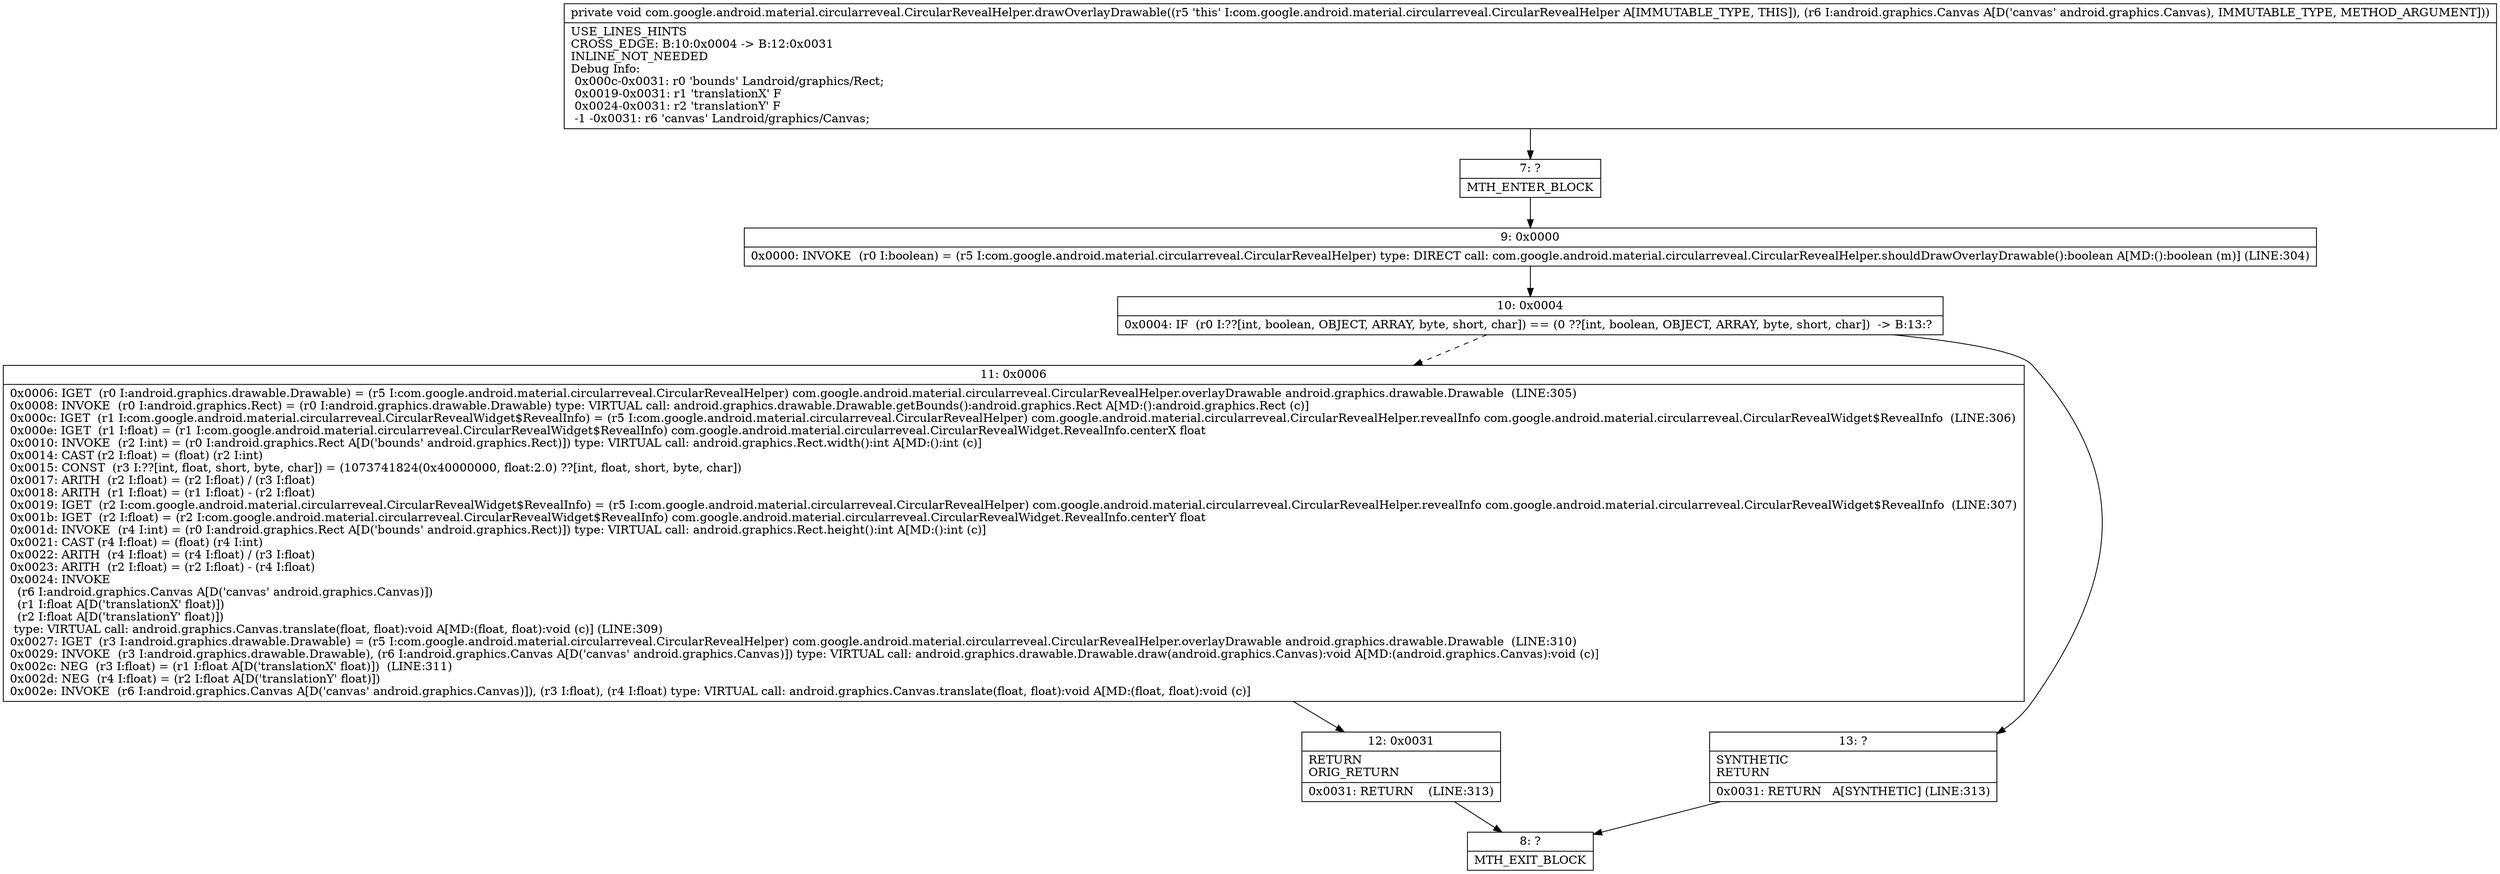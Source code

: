 digraph "CFG forcom.google.android.material.circularreveal.CircularRevealHelper.drawOverlayDrawable(Landroid\/graphics\/Canvas;)V" {
Node_7 [shape=record,label="{7\:\ ?|MTH_ENTER_BLOCK\l}"];
Node_9 [shape=record,label="{9\:\ 0x0000|0x0000: INVOKE  (r0 I:boolean) = (r5 I:com.google.android.material.circularreveal.CircularRevealHelper) type: DIRECT call: com.google.android.material.circularreveal.CircularRevealHelper.shouldDrawOverlayDrawable():boolean A[MD:():boolean (m)] (LINE:304)\l}"];
Node_10 [shape=record,label="{10\:\ 0x0004|0x0004: IF  (r0 I:??[int, boolean, OBJECT, ARRAY, byte, short, char]) == (0 ??[int, boolean, OBJECT, ARRAY, byte, short, char])  \-\> B:13:? \l}"];
Node_11 [shape=record,label="{11\:\ 0x0006|0x0006: IGET  (r0 I:android.graphics.drawable.Drawable) = (r5 I:com.google.android.material.circularreveal.CircularRevealHelper) com.google.android.material.circularreveal.CircularRevealHelper.overlayDrawable android.graphics.drawable.Drawable  (LINE:305)\l0x0008: INVOKE  (r0 I:android.graphics.Rect) = (r0 I:android.graphics.drawable.Drawable) type: VIRTUAL call: android.graphics.drawable.Drawable.getBounds():android.graphics.Rect A[MD:():android.graphics.Rect (c)]\l0x000c: IGET  (r1 I:com.google.android.material.circularreveal.CircularRevealWidget$RevealInfo) = (r5 I:com.google.android.material.circularreveal.CircularRevealHelper) com.google.android.material.circularreveal.CircularRevealHelper.revealInfo com.google.android.material.circularreveal.CircularRevealWidget$RevealInfo  (LINE:306)\l0x000e: IGET  (r1 I:float) = (r1 I:com.google.android.material.circularreveal.CircularRevealWidget$RevealInfo) com.google.android.material.circularreveal.CircularRevealWidget.RevealInfo.centerX float \l0x0010: INVOKE  (r2 I:int) = (r0 I:android.graphics.Rect A[D('bounds' android.graphics.Rect)]) type: VIRTUAL call: android.graphics.Rect.width():int A[MD:():int (c)]\l0x0014: CAST (r2 I:float) = (float) (r2 I:int) \l0x0015: CONST  (r3 I:??[int, float, short, byte, char]) = (1073741824(0x40000000, float:2.0) ??[int, float, short, byte, char]) \l0x0017: ARITH  (r2 I:float) = (r2 I:float) \/ (r3 I:float) \l0x0018: ARITH  (r1 I:float) = (r1 I:float) \- (r2 I:float) \l0x0019: IGET  (r2 I:com.google.android.material.circularreveal.CircularRevealWidget$RevealInfo) = (r5 I:com.google.android.material.circularreveal.CircularRevealHelper) com.google.android.material.circularreveal.CircularRevealHelper.revealInfo com.google.android.material.circularreveal.CircularRevealWidget$RevealInfo  (LINE:307)\l0x001b: IGET  (r2 I:float) = (r2 I:com.google.android.material.circularreveal.CircularRevealWidget$RevealInfo) com.google.android.material.circularreveal.CircularRevealWidget.RevealInfo.centerY float \l0x001d: INVOKE  (r4 I:int) = (r0 I:android.graphics.Rect A[D('bounds' android.graphics.Rect)]) type: VIRTUAL call: android.graphics.Rect.height():int A[MD:():int (c)]\l0x0021: CAST (r4 I:float) = (float) (r4 I:int) \l0x0022: ARITH  (r4 I:float) = (r4 I:float) \/ (r3 I:float) \l0x0023: ARITH  (r2 I:float) = (r2 I:float) \- (r4 I:float) \l0x0024: INVOKE  \l  (r6 I:android.graphics.Canvas A[D('canvas' android.graphics.Canvas)])\l  (r1 I:float A[D('translationX' float)])\l  (r2 I:float A[D('translationY' float)])\l type: VIRTUAL call: android.graphics.Canvas.translate(float, float):void A[MD:(float, float):void (c)] (LINE:309)\l0x0027: IGET  (r3 I:android.graphics.drawable.Drawable) = (r5 I:com.google.android.material.circularreveal.CircularRevealHelper) com.google.android.material.circularreveal.CircularRevealHelper.overlayDrawable android.graphics.drawable.Drawable  (LINE:310)\l0x0029: INVOKE  (r3 I:android.graphics.drawable.Drawable), (r6 I:android.graphics.Canvas A[D('canvas' android.graphics.Canvas)]) type: VIRTUAL call: android.graphics.drawable.Drawable.draw(android.graphics.Canvas):void A[MD:(android.graphics.Canvas):void (c)]\l0x002c: NEG  (r3 I:float) = (r1 I:float A[D('translationX' float)])  (LINE:311)\l0x002d: NEG  (r4 I:float) = (r2 I:float A[D('translationY' float)]) \l0x002e: INVOKE  (r6 I:android.graphics.Canvas A[D('canvas' android.graphics.Canvas)]), (r3 I:float), (r4 I:float) type: VIRTUAL call: android.graphics.Canvas.translate(float, float):void A[MD:(float, float):void (c)]\l}"];
Node_12 [shape=record,label="{12\:\ 0x0031|RETURN\lORIG_RETURN\l|0x0031: RETURN    (LINE:313)\l}"];
Node_8 [shape=record,label="{8\:\ ?|MTH_EXIT_BLOCK\l}"];
Node_13 [shape=record,label="{13\:\ ?|SYNTHETIC\lRETURN\l|0x0031: RETURN   A[SYNTHETIC] (LINE:313)\l}"];
MethodNode[shape=record,label="{private void com.google.android.material.circularreveal.CircularRevealHelper.drawOverlayDrawable((r5 'this' I:com.google.android.material.circularreveal.CircularRevealHelper A[IMMUTABLE_TYPE, THIS]), (r6 I:android.graphics.Canvas A[D('canvas' android.graphics.Canvas), IMMUTABLE_TYPE, METHOD_ARGUMENT]))  | USE_LINES_HINTS\lCROSS_EDGE: B:10:0x0004 \-\> B:12:0x0031\lINLINE_NOT_NEEDED\lDebug Info:\l  0x000c\-0x0031: r0 'bounds' Landroid\/graphics\/Rect;\l  0x0019\-0x0031: r1 'translationX' F\l  0x0024\-0x0031: r2 'translationY' F\l  \-1 \-0x0031: r6 'canvas' Landroid\/graphics\/Canvas;\l}"];
MethodNode -> Node_7;Node_7 -> Node_9;
Node_9 -> Node_10;
Node_10 -> Node_11[style=dashed];
Node_10 -> Node_13;
Node_11 -> Node_12;
Node_12 -> Node_8;
Node_13 -> Node_8;
}

